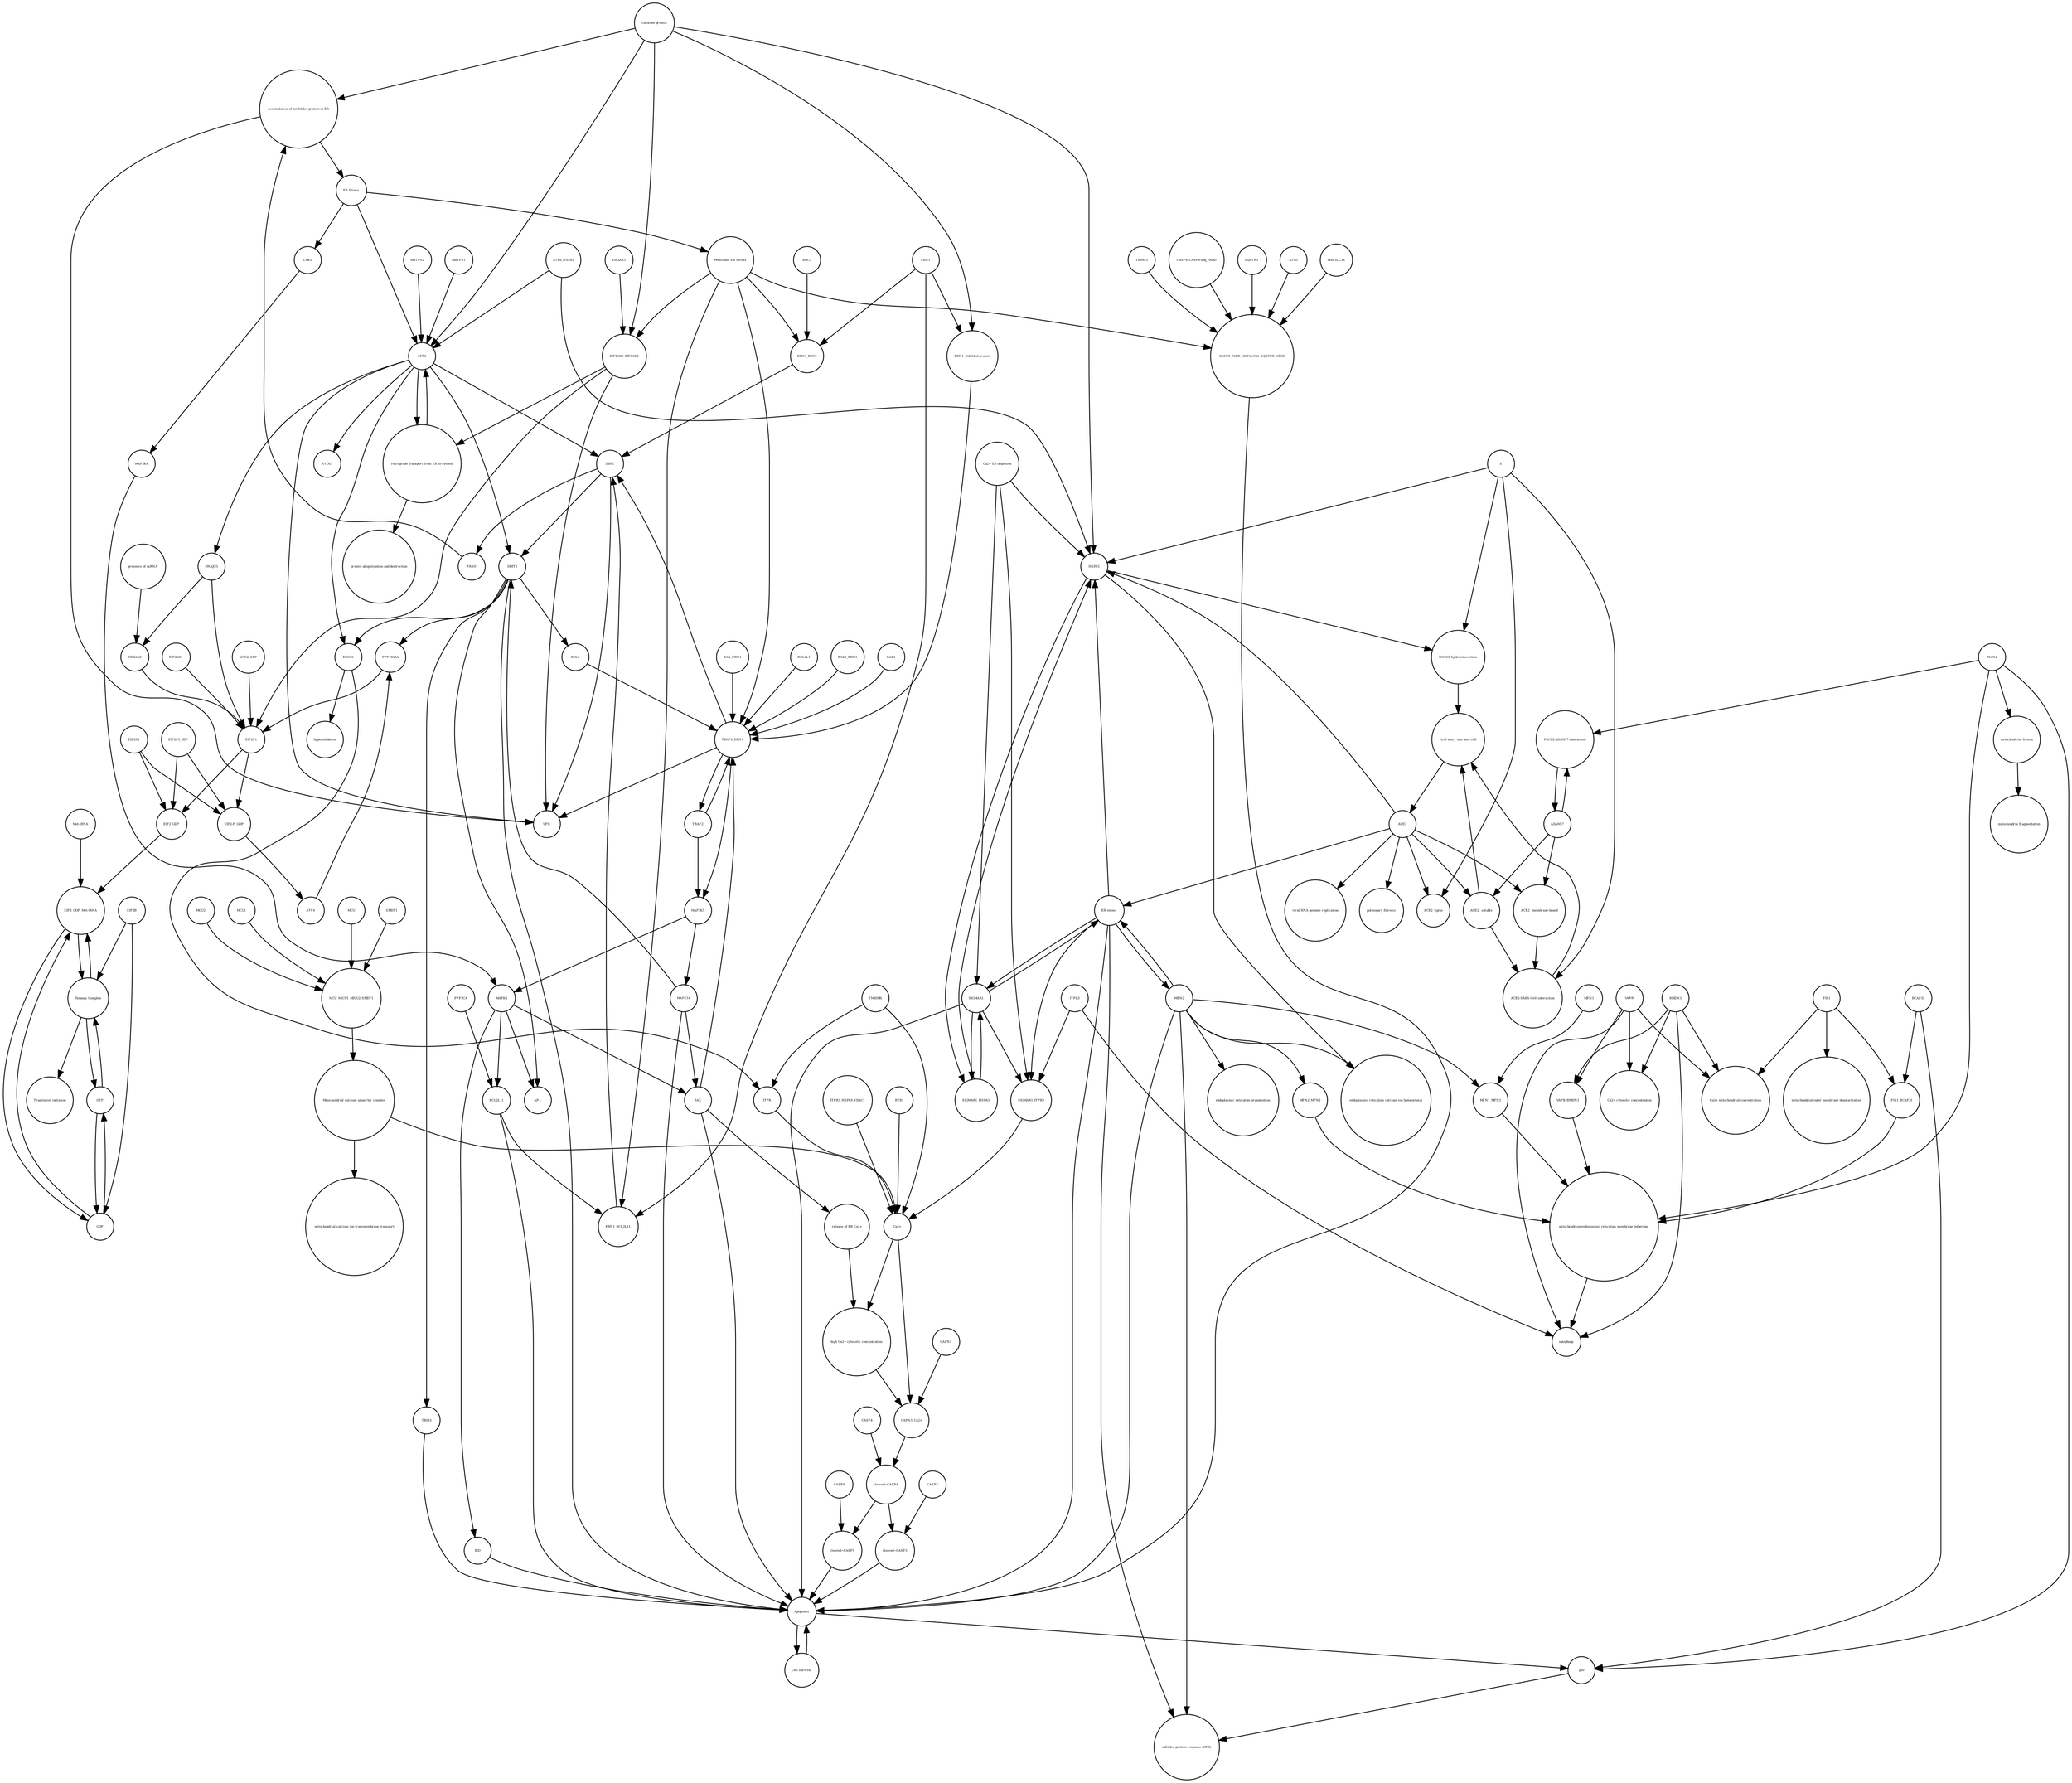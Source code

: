 strict digraph  {
"Unfolded protein" [annotation="", bipartite=0, cls=macromolecule, fontsize=4, label="Unfolded protein", shape=circle];
"accumulation of misfolded protein in ER" [annotation="urn_miriam_obo.go_GO%3A0006986", bipartite=0, cls=phenotype, fontsize=4, label="accumulation of misfolded protein in ER", shape=circle];
"cleaved~CASP9" [annotation="urn_miriam_hgnc.symbol_CASP9", bipartite=0, cls=macromolecule, fontsize=4, label="cleaved~CASP9", shape=circle];
Apoptosis [annotation="urn_miriam_obo.go_GO%3A0006915|urn_miriam_pubmed_19052620|urn_miriam_taxonomy_9606|urn_miriam_pubmed_15692567|urn_miriam_pubmed_22511781", bipartite=0, cls=phenotype, fontsize=4, label=Apoptosis, shape=circle];
ATF6 [annotation="urn_miriam_hgnc.symbol_ATF6", bipartite=0, cls=macromolecule, fontsize=4, label=ATF6, shape=circle];
"retrograde transport from ER to cytosol" [annotation="urn_miriam_obo.go_GO%3A0030970", bipartite=0, cls=phenotype, fontsize=4, label="retrograde transport from ER to cytosol", shape=circle];
XBP1 [annotation="urn_miriam_hgnc.symbol_XBP1", bipartite=0, cls=macromolecule, fontsize=4, label=XBP1, shape=circle];
UPR [annotation="urn_miriam_obo.go_GO%3A0006986", bipartite=0, cls=phenotype, fontsize=4, label=UPR, shape=circle];
ERO1A [annotation="urn_miriam_hgnc.symbol_ERO1A", bipartite=0, cls=macromolecule, fontsize=4, label=ERO1A, shape=circle];
hyperoxidation [annotation="urn_miriam_obo.go_GO%3A0018158", bipartite=0, cls=phenotype, fontsize=4, label=hyperoxidation, shape=circle];
VAPB [annotation=urn_miriam_hgnc_12649, bipartite=0, cls=macromolecule, fontsize=4, label=VAPB, shape=circle];
"Ca2+ cytosolic concentration" [annotation="urn_miriam_pubmed_28132811|urn_miriam_obo.go_GO%3A0007204|urn_miriam_taxonomy_9606", bipartite=0, cls=phenotype, fontsize=4, label="Ca2+ cytosolic concentration", shape=circle];
MFN2 [annotation="urn_miriam_pubmed_29491369|urn_miriam_pubmed_22511781|urn_miriam_hgnc_16877|urn_miriam_pubmed_19052620", bipartite=0, cls=macromolecule, fontsize=4, label=MFN2, shape=circle];
RMDN3 [annotation=urn_miriam_hgnc_25550, bipartite=0, cls=macromolecule, fontsize=4, label=RMDN3, shape=circle];
autophagy [annotation="urn_miriam_obo.go_GO%3A0006914|urn_miriam_pubmed_28132811|urn_miriam_taxonomy_9606", bipartite=0, cls=phenotype, fontsize=4, label=autophagy, shape=circle];
"endoplasmic reticulum calcium ion homeostasis" [annotation="urn_miriam_obo.go_GO%3A0032469|urn_miriam_pubmed_22511781|urn_miriam_taxonomy_10090", bipartite=0, cls=phenotype, fontsize=4, label="endoplasmic reticulum calcium ion homeostasis", shape=circle];
TRAF2_ERN1 [annotation="", bipartite=0, cls=complex, fontsize=4, label=TRAF2_ERN1, shape=circle];
"ER stress" [annotation="urn_miriam_obo.go_GO%3A0034976|urn_miriam_pubmed_22511781|urn_miriam_taxonomy_10090", bipartite=0, cls=phenotype, fontsize=4, label="ER stress", shape=circle];
"unfolded protein response (UPR)" [annotation="urn_miriam_obo.go_GO%3A0030968|urn_miriam_pubmed_22511781|urn_miriam_taxonomy_10090", bipartite=0, cls=phenotype, fontsize=4, label="unfolded protein response (UPR)", shape=circle];
FIS1 [annotation=urn_miriam_hgnc_21689, bipartite=0, cls=macromolecule, fontsize=4, label=FIS1, shape=circle];
"Ca2+ mitochondrial concentration" [annotation="urn_miriam_pubmed_28132811|urn_miriam_taxonomy_9606|urn_miriam_obo.go_GO%3A0051561", bipartite=0, cls=phenotype, fontsize=4, label="Ca2+ mitochondrial concentration", shape=circle];
"cleaved~CASP3" [annotation="urn_miriam_hgnc.symbol_CASP3", bipartite=0, cls=macromolecule, fontsize=4, label="cleaved~CASP3", shape=circle];
VAPB_RMDN3 [annotation="urn_miriam_pubmed_29491369|urn_miriam_pubmed_28132811|urn_miriam_taxonomy_9606", bipartite=0, cls=complex, fontsize=4, label=VAPB_RMDN3, shape=circle];
"mitochondrion-endoplasmic reticulum membrane tethering " [annotation="urn_miriam_obo.go_GO%3A1990456|urn_miriam_pubmed_27457486|urn_miriam_pubmed_29491369|urn_miriam_pubmed_19052620|urn_miriam_pubmed_30590907|urn_miriam_pubmed_28132811", bipartite=0, cls=phenotype, fontsize=4, label="mitochondrion-endoplasmic reticulum membrane tethering ", shape=circle];
"release of ER Ca2+" [annotation="urn_miriam_obo.go_GO%3A0032471", bipartite=0, cls=phenotype, fontsize=4, label="release of ER Ca2+", shape=circle];
"high Ca2+ cytosolic concentration" [annotation="urn_miriam_obo.go_GO%3A1902656", bipartite=0, cls=phenotype, fontsize=4, label="high Ca2+ cytosolic concentration", shape=circle];
ERAD [annotation="urn_miriam_obo.go_GO%3A0036503", bipartite=0, cls=phenotype, fontsize=4, label=ERAD, shape=circle];
"Cell survival" [annotation="urn_miriam_obo.go_GO%3A0043066", bipartite=0, cls=phenotype, fontsize=4, label="Cell survival", shape=circle];
"Ca2+" [annotation="urn_miriam_obo.chebi_CHEBI%3A29108", bipartite=0, cls="simple chemical", fontsize=4, label="Ca2+", shape=circle];
"ER Stress" [annotation="urn_miriam_obo.go_GO%3A0034976", bipartite=0, cls=phenotype, fontsize=4, label="ER Stress", shape=circle];
"Ternary Complex" [annotation="", bipartite=0, cls=complex, fontsize=4, label="Ternary Complex", shape=circle];
"Translation initiation" [annotation="urn_miriam_obo.go_GO%3A0006412", bipartite=0, cls=phenotype, fontsize=4, label="Translation initiation", shape=circle];
ITPR3 [annotation="urn_miriam_hgnc_6182|urn_miriam_pubmed_17981125", bipartite=0, cls=macromolecule, fontsize=4, label=ITPR3, shape=circle];
MFN2_MFN2 [annotation="urn_miriam_pubmed_19052620|urn_miriam_taxonomy_9606|urn_miriam_pubmed_29491369", bipartite=0, cls=complex, fontsize=4, label=MFN2_MFN2, shape=circle];
FIS1_BCAP31 [annotation="urn_miriam_pubmed_15692567|urn_miriam_pubmed_21183955|urn_miriam_taxonomy_9606", bipartite=0, cls=complex, fontsize=4, label=FIS1_BCAP31, shape=circle];
MFN1_MFN2 [annotation="urn_miriam_pubmed_29491369|urn_miriam_pubmed_19052620|urn_miriam_taxonomy_9606", bipartite=0, cls=complex, fontsize=4, label=MFN1_MFN2, shape=circle];
CASP8_FADD_MAP1LC3A_SQSTM1_ATG5 [annotation="", bipartite=0, cls=complex, fontsize=4, label=CASP8_FADD_MAP1LC3A_SQSTM1_ATG5, shape=circle];
HSPA5 [annotation="urn_miriam_pubmed_32340551|urn_miriam_hgnc_HGNC%3A5238|urn_miriam_pubmed_32169481|urn_miriam_pubmed_30978349", bipartite=0, cls=macromolecule, fontsize=4, label=HSPA5, shape=circle];
TRIB3 [annotation="urn_miriam_hgnc.symbol_TRIB3", bipartite=0, cls="nucleic acid feature", fontsize=4, label=TRIB3, shape=circle];
"mitochondrial fission" [annotation="urn_miriam_pubmed_15692567|urn_miriam_obo.go_GO%3A0000266|urn_miriam_taxonomy_9606", bipartite=0, cls=phenotype, fontsize=4, label="mitochondrial fission", shape=circle];
"mitochondria fragmentation" [annotation="urn_miriam_pubmed_15692567|urn_miriam_obo.go_GO%3A0043653|urn_miriam_taxonomy_9606", bipartite=0, cls=phenotype, fontsize=4, label="mitochondria fragmentation", shape=circle];
BAX [annotation="urn_miriam_hgnc.symbol_BAX", bipartite=0, cls=macromolecule, fontsize=4, label=BAX, shape=circle];
p20 [annotation="urn_miriam_hgnc.symbol_BCAP31", bipartite=0, cls=macromolecule, fontsize=4, label=p20, shape=circle];
PACS2 [annotation="urn_miriam_pubmed_15692567|urn_miriam_hgnc_23794|urn_miriam_pubmed_26108729", bipartite=0, cls=macromolecule, fontsize=4, label=PACS2, shape=circle];
DDIT3 [annotation="urn_miriam_hgnc.symbol_DDIT3", bipartite=0, cls=macromolecule, fontsize=4, label=DDIT3, shape=circle];
BCL2L11 [annotation="urn_miriam_hgnc.symbol_BCL2L11", bipartite=0, cls=macromolecule, fontsize=4, label=BCL2L11, shape=circle];
"Persistant ER Stress" [annotation="urn_miriam_obo.go_GO%3A0034976", bipartite=0, cls=phenotype, fontsize=4, label="Persistant ER Stress", shape=circle];
"mitochondrial outer membrane depolarization" [annotation="urn_miriam_pubmed_21183955|urn_miriam_taxonomy_9606|urn_miriam_obo.go_GO%3A0051882", bipartite=0, cls=phenotype, fontsize=4, label="mitochondrial outer membrane depolarization", shape=circle];
"endoplasmic reticulum organization" [annotation="urn_miriam_obo.go_GO%3A0007029|urn_miriam_pubmed_19052620|urn_miriam_taxonomy_9606", bipartite=0, cls=phenotype, fontsize=4, label="endoplasmic reticulum organization", shape=circle];
MAPK14 [annotation="urn_miriam_hgnc.symbol_MAPK14", bipartite=0, cls=macromolecule, fontsize=4, label=MAPK14, shape=circle];
ACE2 [annotation="", bipartite=0, cls="nucleic acid feature", fontsize=4, label=ACE2, shape=circle];
"Mitochondrial calcium uniporter complex" [annotation="urn_miriam_pubmed_26968367|urn_miriam_taxonomy_9606", bipartite=0, cls=complex, fontsize=4, label="Mitochondrial calcium uniporter complex", shape=circle];
"mitochondrial calcium ion transmembrane transport" [annotation="urn_miriam_pubmed_24231807|urn_miriam_obo.go_GO%3A0006851|urn_miriam_taxonomy_9606", bipartite=0, cls=phenotype, fontsize=4, label="mitochondrial calcium ion transmembrane transport", shape=circle];
EIF2AK3_EIF2AK3 [annotation="", bipartite=0, cls=complex, fontsize=4, label=EIF2AK3_EIF2AK3, shape=circle];
BID [annotation="urn_miriam_hgnc.symbol_BID", bipartite=0, cls=macromolecule, fontsize=4, label=BID, shape=circle];
SIGMAR1 [annotation="urn_miriam_hgnc_8157|urn_miriam_pubmed_17981125|urn_miriam_taxonomy_10029|urn_miriam_pubmed_25704011", bipartite=0, cls=macromolecule, fontsize=4, label=SIGMAR1, shape=circle];
"pulmonary fibrosis" [annotation="urn_miriam_mesh_D011658|urn_miriam_pubmed_18441099|urn_miriam_taxonomy_9606", bipartite=0, cls=phenotype, fontsize=4, label="pulmonary fibrosis", shape=circle];
"ACE2-SARS-CoV interaction" [annotation="urn_miriam_pubmed_19411314|urn_miriam_taxonomy_9606|urn_miriam_uniprot_P59594", bipartite=0, cls=complex, fontsize=4, label="ACE2-SARS-CoV interaction", shape=circle];
"viral entry into host cell" [annotation="urn_miriam_obo.go_GO%3A0046718|urn_miriam_pubmed_19411314", bipartite=0, cls=phenotype, fontsize=4, label="viral entry into host cell", shape=circle];
"ACE2_ soluble" [annotation="urn_miriam_pubmed_19411314|urn_miriam_pubmed_32264791|urn_miriam_hgnc.symbol_ACE2", bipartite=0, cls=macromolecule, fontsize=4, label="ACE2_ soluble", shape=circle];
"HSPA5-Spike interaction" [annotation=urn_miriam_pubmed_32340551, bipartite=0, cls=complex, fontsize=4, label="HSPA5-Spike interaction", shape=circle];
"viral RNA genome replication" [annotation="urn_miriam_obo.go_GO%3A0039694|urn_miriam_pubmed_14647384", bipartite=0, cls=phenotype, fontsize=4, label="viral RNA genome replication", shape=circle];
ATF6_HSPA5 [annotation="", bipartite=0, cls=complex, fontsize=4, label=ATF6_HSPA5, shape=circle];
EIF2AK1 [annotation="urn_miriam_hgnc.symbol_EIF2AK1", bipartite=0, cls=macromolecule, fontsize=4, label=EIF2AK1, shape=circle];
CASP4 [annotation="urn_miriam_hgnc.symbol_CASP4", bipartite=0, cls=macromolecule, fontsize=4, label=CASP4, shape=circle];
ACE2_Spike [annotation="", bipartite=0, cls=complex, fontsize=4, label=ACE2_Spike, shape=circle];
EIF2_GDP [annotation="", bipartite=0, cls=complex, fontsize=4, label=EIF2_GDP, shape=circle];
SIGMAR1_ITPR3 [annotation="urn_miriam_pubmed_30590907|urn_miriam_pubmed_17981125|urn_miriam_taxonomy_10029", bipartite=0, cls=complex, fontsize=4, label=SIGMAR1_ITPR3, shape=circle];
"ERN1_Unfolded protein" [annotation="", bipartite=0, cls=complex, fontsize=4, label="ERN1_Unfolded protein", shape=circle];
TRIM13 [annotation="urn_miriam_hgnc.symbol_TRIM13", bipartite=0, cls=macromolecule, fontsize=4, label=TRIM13, shape=circle];
S [annotation="urn_miriam_uniprot_P59594|urn_miriam_uniprot_P0DTC2|urn_miriam_uniprot_W6A028", bipartite=0, cls=macromolecule, fontsize=4, label=S, shape=circle];
ITPR3_HSPA9_VDAC1 [annotation="urn_miriam_pubmed_30590033|urn_miriam_pubmed_29491369|urn_miriam_taxonomy_9606", bipartite=0, cls=complex, fontsize=4, label=ITPR3_HSPA9_VDAC1, shape=circle];
SMDT1 [annotation="urn_miriam_pubmed_24231807|urn_miriam_hgnc_25055|urn_miriam_taxonomy_9606", bipartite=0, cls=macromolecule, fontsize=4, label=SMDT1, shape=circle];
"CASP8_CASP8-ubq_FADD" [annotation="", bipartite=0, cls=complex, fontsize=4, label="CASP8_CASP8-ubq_FADD", shape=circle];
GTP [annotation="urn_miriam_obo.chebi_CHEBI%3A57600", bipartite=0, cls="simple chemical", fontsize=4, label=GTP, shape=circle];
BAX_ERN1 [annotation="", bipartite=0, cls=complex, fontsize=4, label=BAX_ERN1, shape=circle];
BBC3 [annotation="urn_miriam_hgnc.symbol_BBC3", bipartite=0, cls=macromolecule, fontsize=4, label=BBC3, shape=circle];
BCL2L1 [annotation="urn_miriam_hgnc.symbol_BCL2L1", bipartite=0, cls=macromolecule, fontsize=4, label=BCL2L1, shape=circle];
MCU2 [annotation="urn_miriam_hgnc_31830|urn_miriam_pubmed_24231807|urn_miriam_taxonomy_9606", bipartite=0, cls=macromolecule, fontsize=4, label=MCU2, shape=circle];
MBTPS2 [annotation="urn_miriam_hgnc.symbol_MBTPS2", bipartite=0, cls=macromolecule, fontsize=4, label=MBTPS2, shape=circle];
EIF2S3_GDP [annotation="", bipartite=0, cls=complex, fontsize=4, label=EIF2S3_GDP, shape=circle];
"SQSTM1 " [annotation="urn_miriam_hgnc.symbol_SQSTM1", bipartite=0, cls=macromolecule, fontsize=4, label="SQSTM1 ", shape=circle];
ERN1_BBC3 [annotation="", bipartite=0, cls=complex, fontsize=4, label=ERN1_BBC3, shape=circle];
PPP1R15A [annotation="urn_miriam_hgnc.symbol_PPP1R15A", bipartite=0, cls=macromolecule, fontsize=4, label=PPP1R15A, shape=circle];
MAP3K4 [annotation="urn_miriam_hgnc.symbol_MAP3K4", bipartite=0, cls=macromolecule, fontsize=4, label=MAP3K4, shape=circle];
EIF2B [annotation="", bipartite=0, cls=complex, fontsize=4, label=EIF2B, shape=circle];
MCU1 [annotation="urn_miriam_hgnc_1530|urn_miriam_pubmed_24231807|urn_miriam_taxonomy_9606", bipartite=0, cls=macromolecule, fontsize=4, label=MCU1, shape=circle];
TRAF2 [annotation="urn_miriam_hgnc.symbol_TRAF2", bipartite=0, cls=macromolecule, fontsize=4, label=TRAF2, shape=circle];
CASP9 [annotation="urn_miriam_hgnc.symbol_CSAP9", bipartite=0, cls=macromolecule, fontsize=4, label=CASP9, shape=circle];
ITPR [annotation="urn_miriam_hgnc.symbol_ITPR1|urn_miriam_hgnc.symbol_ITPR3|urn_miriam_hgnc.symbol_ITPR2", bipartite=0, cls=macromolecule, fontsize=4, label=ITPR, shape=circle];
ATF4 [annotation="urn_miriam_hgnc.symbol_ATF4", bipartite=0, cls=macromolecule, fontsize=4, label=ATF4, shape=circle];
EIF2AK2 [annotation="urn_miriam_hgnc.symbol_EIF2AK2", bipartite=0, cls=macromolecule, fontsize=4, label=EIF2AK2, shape=circle];
ERN1_BCL2L11 [annotation="", bipartite=0, cls=complex, fontsize=4, label=ERN1_BCL2L11, shape=circle];
MCU [annotation="urn_miriam_hgnc_23526|urn_miriam_pubmed_24231807|urn_miriam_taxonomy_9606", bipartite=0, cls=macromolecule, fontsize=4, label=MCU, shape=circle];
"Ca2+ ER depletion" [annotation="urn_miriam_obo.go_GO%3A0032471|urn_miriam_pubmed_17981125|urn_miriam_pubmed_30590907|urn_miriam_taxonomy_10029", bipartite=0, cls=phenotype, fontsize=4, label="Ca2+ ER depletion", shape=circle];
ERN1 [annotation="urn_miriam_hgnc.symbol_ERN1", bipartite=0, cls=macromolecule, fontsize=4, label=ERN1, shape=circle];
GDP [annotation="urn_miriam_obo.chebi_CHEBI%3A65180", bipartite=0, cls="simple chemical", fontsize=4, label=GDP, shape=circle];
"AP-1" [annotation="urn_miriam_hgnc.symbol_JUNB|urn_miriam_hgnc.symbol_FOSL1|urn_miriam_hgnc.symbol_FOSL2|urn_miriam_hgnc.symbol_JUND|urn_miriam_hgnc.symbol_JUN|urn_miriam_hgnc.symbol_FOSB|urn_miriam_hgnc.symbol_FOS", bipartite=0, cls=macromolecule, fontsize=4, label="AP-1", shape=circle];
"PACS2-ADAM17 interaction" [annotation="urn_miriam_pubmed_26108729|urn_miriam_pubmed_32264791|urn_miriam_taxonomy_9606", bipartite=0, cls=complex, fontsize=4, label="PACS2-ADAM17 interaction", shape=circle];
MFN1 [annotation=urn_miriam_hgnc_1826, bipartite=0, cls=macromolecule, fontsize=4, label=MFN1, shape=circle];
BCAP31 [annotation=urn_miriam_hgnc_16695, bipartite=0, cls=macromolecule, fontsize=4, label=BCAP31, shape=circle];
PPP2CA [annotation="urn_miriam_hgnc.symbol_PPP2CA", bipartite=0, cls=macromolecule, fontsize=4, label=PPP2CA, shape=circle];
MCU_MICU1_MICU2_SMDT1 [annotation="urn_miriam_pubmed_24231807|urn_miriam_taxonomy_9606", bipartite=0, cls=complex, fontsize=4, label=MCU_MICU1_MICU2_SMDT1, shape=circle];
ADAM17 [annotation="urn_miriam_pubmed_32264791|urn_miriam_hgnc_HGNC%3A195", bipartite=0, cls=macromolecule, fontsize=4, label=ADAM17, shape=circle];
ATG5 [annotation="urn_miriam_hgnc.symbol_ATG5", bipartite=0, cls=macromolecule, fontsize=4, label=ATG5, shape=circle];
"protein ubiquitination and destruction" [annotation="urn_miriam_obo.go_GO%3A0006511", bipartite=0, cls=phenotype, fontsize=4, label="protein ubiquitination and destruction", shape=circle];
EIF2S2 [annotation="urn_miriam_hgnc.symbol_EIF2S2", bipartite=0, cls=macromolecule, fontsize=4, label=EIF2S2, shape=circle];
CAPN1 [annotation="urn_miriam_hgnc.symbol_CAPN1", bipartite=0, cls=macromolecule, fontsize=4, label=CAPN1, shape=circle];
BAK1_ERN1 [annotation="", bipartite=0, cls=complex, fontsize=4, label=BAK1_ERN1, shape=circle];
BAK1 [annotation="urn_miriam_hgnc.symbol_BAK1", bipartite=0, cls=macromolecule, fontsize=4, label=BAK1, shape=circle];
BCL2 [annotation="urn_miriam_hgnc.symbol_BCL2", bipartite=0, cls="nucleic acid feature", fontsize=4, label=BCL2, shape=circle];
"EIF2_GDP_Met-tRNA" [annotation="", bipartite=0, cls=complex, fontsize=4, label="EIF2_GDP_Met-tRNA", shape=circle];
EIF2AK3 [annotation="urn_miriam_hgnc.symbol_EIF2AK3", bipartite=0, cls=macromolecule, fontsize=4, label=EIF2AK3, shape=circle];
"CAPN1_Ca2+" [annotation="", bipartite=0, cls=complex, fontsize=4, label="CAPN1_Ca2+", shape=circle];
MAPK8 [annotation="urn_miriam_hgnc.symbol_MAPK8", bipartite=0, cls=macromolecule, fontsize=4, label=MAPK8, shape=circle];
SIGMAR1_HSPA5 [annotation="urn_miriam_pubmed_30590907|urn_miriam_pubmed_25704011|urn_miriam_pubmed_17981125|urn_miriam_taxonomy_10029", bipartite=0, cls=complex, fontsize=4, label=SIGMAR1_HSPA5, shape=circle];
"EIF2-P_GDP" [annotation="", bipartite=0, cls=complex, fontsize=4, label="EIF2-P_GDP", shape=circle];
EIF2S1 [annotation="urn_miriam_hgnc.symbol_EIF2S1", bipartite=0, cls=macromolecule, fontsize=4, label=EIF2S1, shape=circle];
RYR1 [annotation="urn_miriam_hgnc.symbol_RYR1", bipartite=0, cls=macromolecule, fontsize=4, label=RYR1, shape=circle];
"Met-tRNA" [annotation=urn_miriam_hgnc_34779, bipartite=0, cls="nucleic acid feature", fontsize=4, label="Met-tRNA", shape=circle];
CDK5 [annotation="urn_miriam_hgnc.symbol_CDK5", bipartite=0, cls=macromolecule, fontsize=4, label=CDK5, shape=circle];
MBTPS1 [annotation="urn_miriam_hgnc.symbol_MBTPS1", bipartite=0, cls=macromolecule, fontsize=4, label=MBTPS1, shape=circle];
"presence of dsRNA" [annotation="urn_miriam_obo.go_GO%3A0071359", bipartite=0, cls=phenotype, fontsize=4, label="presence of dsRNA", shape=circle];
"cleaved~CASP4" [annotation="urn_miriam_hgnc.symbol_CASP4", bipartite=0, cls=macromolecule, fontsize=4, label="cleaved~CASP4", shape=circle];
HYOU1 [annotation="urn_miriam_hgnc.symbol_HYOU1", bipartite=0, cls="nucleic acid feature", fontsize=4, label=HYOU1, shape=circle];
TMBIM6 [annotation="urn_miriam_hgnc.symbol_TMBIM6", bipartite=0, cls=macromolecule, fontsize=4, label=TMBIM6, shape=circle];
"ACE2_ membrane-bound" [annotation="urn_miriam_pubmed_19411314|urn_miriam_pubmed_32264791|urn_miriam_hgnc.symbol_ACE2", bipartite=0, cls=macromolecule, fontsize=4, label="ACE2_ membrane-bound", shape=circle];
MAP3K5 [annotation="urn_miriam_hgnc.symbol_MAP3K5", bipartite=0, cls=macromolecule, fontsize=4, label=MAP3K5, shape=circle];
CASP3 [annotation="urn_miriam_hgnc.symbol_CASP3", bipartite=0, cls=macromolecule, fontsize=4, label=CASP3, shape=circle];
MAP1LC3A [annotation="urn_miriam_hgnc.symbol_MAP1LC3A", bipartite=0, cls=macromolecule, fontsize=4, label=MAP1LC3A, shape=circle];
DNAJC3 [annotation="urn_miriam_hgnc.symbol_DNAJC3", bipartite=0, cls="nucleic acid feature", fontsize=4, label=DNAJC3, shape=circle];
GCN2_ATP [annotation="", bipartite=0, cls=complex, fontsize=4, label=GCN2_ATP, shape=circle];
"Unfolded protein" -> "accumulation of misfolded protein in ER"  [annotation="", interaction_type="necessary stimulation"];
"Unfolded protein" -> "ERN1_Unfolded protein"  [annotation="", interaction_type=production];
"Unfolded protein" -> HSPA5  [annotation="urn_miriam_pubmed_23850759|urn_miriam_pubmed_17090218", interaction_type=catalysis];
"Unfolded protein" -> ATF6  [annotation="urn_miriam_pubmed_23850759|urn_miriam_pubmed_17090218", interaction_type=catalysis];
"Unfolded protein" -> EIF2AK3_EIF2AK3  [annotation=urn_miriam_pubmed_17991856, interaction_type=catalysis];
"accumulation of misfolded protein in ER" -> "ER Stress"  [annotation="", interaction_type="necessary stimulation"];
"accumulation of misfolded protein in ER" -> UPR  [annotation="", interaction_type="necessary stimulation"];
"cleaved~CASP9" -> Apoptosis  [annotation="", interaction_type="necessary stimulation"];
Apoptosis -> "Cell survival"  [annotation="", interaction_type=modulation];
Apoptosis -> p20  [annotation="urn_miriam_pubmed_15692567|urn_miriam_taxonomy_9606", interaction_type=stimulation];
ATF6 -> "retrograde transport from ER to cytosol"  [annotation="", interaction_type=modulation];
ATF6 -> UPR  [annotation="", interaction_type="necessary stimulation"];
ATF6 -> ERO1A  [annotation="urn_miriam_pubmed_23850759|urn_miriam_pubmed_25387528|urn_miriam_taxonomy_10090", interaction_type=catalysis];
ATF6 -> XBP1  [annotation="urn_miriam_pubmed_26587781|urn_miriam_pubmed_23430059", interaction_type=catalysis];
ATF6 -> DNAJC3  [annotation="urn_miriam_taxonomy_10090|urn_miriam_pubmed_12601012|urn_miriam_pubmed_18360008", interaction_type=catalysis];
ATF6 -> HYOU1  [annotation="urn_miriam_taxonomy_10090|urn_miriam_pubmed_18360008", interaction_type=catalysis];
ATF6 -> DDIT3  [annotation="urn_miriam_pubmed_22802018|urn_miriam_pubmed_17991856|urn_miriam_pubmed_26587781", interaction_type=catalysis];
"retrograde transport from ER to cytosol" -> "protein ubiquitination and destruction"  [annotation="", interaction_type=production];
"retrograde transport from ER to cytosol" -> ATF6  [annotation="urn_miriam_pubmed_17991856|urn_miriam_pubmed_26587781|urn_miriam_taxonomy_10090|urn_miriam_pubmed_18360008", interaction_type=inhibition];
XBP1 -> UPR  [annotation="", interaction_type="necessary stimulation"];
XBP1 -> ERAD  [annotation="", interaction_type="necessary stimulation"];
XBP1 -> DDIT3  [annotation="urn_miriam_pubmed_22802018|urn_miriam_pubmed_17991856|urn_miriam_pubmed_26587781", interaction_type=catalysis];
ERO1A -> hyperoxidation  [annotation="", interaction_type="necessary stimulation"];
ERO1A -> ITPR  [annotation="urn_miriam_pubmed_23850759|urn_miriam_pubmed_23430059", interaction_type=catalysis];
VAPB -> "Ca2+ cytosolic concentration"  [annotation="", interaction_type=inhibition];
VAPB -> autophagy  [annotation="", interaction_type=inhibition];
VAPB -> "Ca2+ mitochondrial concentration"  [annotation="", interaction_type="necessary stimulation"];
VAPB -> VAPB_RMDN3  [annotation="", interaction_type=production];
MFN2 -> Apoptosis  [annotation="", interaction_type="necessary stimulation"];
MFN2 -> "endoplasmic reticulum calcium ion homeostasis"  [annotation="", interaction_type="necessary stimulation"];
MFN2 -> "ER stress"  [annotation="", interaction_type="necessary stimulation"];
MFN2 -> "unfolded protein response (UPR)"  [annotation="", interaction_type="necessary stimulation"];
MFN2 -> "endoplasmic reticulum organization"  [annotation="", interaction_type="necessary stimulation"];
MFN2 -> MFN1_MFN2  [annotation="", interaction_type=production];
MFN2 -> MFN2_MFN2  [annotation="", interaction_type=production];
RMDN3 -> autophagy  [annotation="", interaction_type=inhibition];
RMDN3 -> "Ca2+ cytosolic concentration"  [annotation="", interaction_type=inhibition];
RMDN3 -> "Ca2+ mitochondrial concentration"  [annotation="", interaction_type=stimulation];
RMDN3 -> VAPB_RMDN3  [annotation="", interaction_type=production];
TRAF2_ERN1 -> UPR  [annotation="", interaction_type="necessary stimulation"];
TRAF2_ERN1 -> MAP3K5  [annotation=urn_miriam_pubmed_23850759, interaction_type=catalysis];
TRAF2_ERN1 -> TRAF2  [annotation=urn_miriam_pubmed_23850759, interaction_type=catalysis];
TRAF2_ERN1 -> XBP1  [annotation="urn_miriam_pubmed_26587781|urn_miriam_pubmed_23430059", interaction_type=catalysis];
"ER stress" -> "unfolded protein response (UPR)"  [annotation="", interaction_type="necessary stimulation"];
"ER stress" -> Apoptosis  [annotation="", interaction_type="necessary stimulation"];
"ER stress" -> HSPA5  [annotation="urn_miriam_pubmed_30590907|urn_miriam_pubmed_25704011|urn_miriam_pubmed_17981125|urn_miriam_taxonomy_10029", interaction_type="necessary stimulation"];
"ER stress" -> SIGMAR1  [annotation="urn_miriam_pubmed_30590907|urn_miriam_pubmed_25704011|urn_miriam_pubmed_17981125|urn_miriam_taxonomy_10029", interaction_type="necessary stimulation"];
"ER stress" -> MFN2  [annotation="urn_miriam_pubmed_22511781|urn_miriam_taxonomy_10090", interaction_type="necessary stimulation"];
"ER stress" -> SIGMAR1_ITPR3  [annotation="urn_miriam_pubmed_30590907|urn_miriam_pubmed_17981125|urn_miriam_taxonomy_10029", interaction_type="necessary stimulation"];
FIS1 -> "Ca2+ mitochondrial concentration"  [annotation="", interaction_type="necessary stimulation"];
FIS1 -> "mitochondrial outer membrane depolarization"  [annotation="", interaction_type="necessary stimulation"];
FIS1 -> FIS1_BCAP31  [annotation="", interaction_type=production];
"cleaved~CASP3" -> Apoptosis  [annotation="", interaction_type="necessary stimulation"];
VAPB_RMDN3 -> "mitochondrion-endoplasmic reticulum membrane tethering "  [annotation="", interaction_type="necessary stimulation"];
"mitochondrion-endoplasmic reticulum membrane tethering " -> autophagy  [annotation="", interaction_type=inhibition];
"release of ER Ca2+" -> "high Ca2+ cytosolic concentration"  [annotation="", interaction_type="necessary stimulation"];
"high Ca2+ cytosolic concentration" -> "CAPN1_Ca2+"  [annotation=urn_miriam_pubmed_19931333, interaction_type=catalysis];
ERAD -> "accumulation of misfolded protein in ER"  [annotation="", interaction_type=modulation];
"Cell survival" -> Apoptosis  [annotation="", interaction_type=modulation];
"Ca2+" -> "high Ca2+ cytosolic concentration"  [annotation="", interaction_type="necessary stimulation"];
"Ca2+" -> "CAPN1_Ca2+"  [annotation="", interaction_type=production];
"ER Stress" -> "Persistant ER Stress"  [annotation="", interaction_type=modulation];
"ER Stress" -> CDK5  [annotation=urn_miriam_pubmed_23850759, interaction_type=catalysis];
"ER Stress" -> ATF6  [annotation="urn_miriam_pubmed_17991856|urn_miriam_pubmed_26587781|urn_miriam_taxonomy_10090|urn_miriam_pubmed_18360008", interaction_type=catalysis];
"Ternary Complex" -> "Translation initiation"  [annotation="", interaction_type="necessary stimulation"];
"Ternary Complex" -> "EIF2_GDP_Met-tRNA"  [annotation="", interaction_type=production];
"Ternary Complex" -> GTP  [annotation="", interaction_type=production];
ITPR3 -> autophagy  [annotation="", interaction_type=inhibition];
ITPR3 -> SIGMAR1_ITPR3  [annotation="", interaction_type=production];
MFN2_MFN2 -> "mitochondrion-endoplasmic reticulum membrane tethering "  [annotation="", interaction_type="necessary stimulation"];
FIS1_BCAP31 -> "mitochondrion-endoplasmic reticulum membrane tethering "  [annotation="", interaction_type="necessary stimulation"];
MFN1_MFN2 -> "mitochondrion-endoplasmic reticulum membrane tethering "  [annotation="", interaction_type="necessary stimulation"];
CASP8_FADD_MAP1LC3A_SQSTM1_ATG5 -> Apoptosis  [annotation="", interaction_type="necessary stimulation"];
HSPA5 -> "endoplasmic reticulum calcium ion homeostasis"  [annotation="", interaction_type="necessary stimulation"];
HSPA5 -> SIGMAR1_HSPA5  [annotation="", interaction_type=production];
HSPA5 -> "HSPA5-Spike interaction"  [annotation="", interaction_type=production];
TRIB3 -> Apoptosis  [annotation="", interaction_type="necessary stimulation"];
"mitochondrial fission" -> "mitochondria fragmentation"  [annotation="", interaction_type="necessary stimulation"];
BAX -> "release of ER Ca2+"  [annotation="", interaction_type="necessary stimulation"];
BAX -> Apoptosis  [annotation="", interaction_type="necessary stimulation"];
BAX -> TRAF2_ERN1  [annotation="urn_miriam_pubmed_30773986|urn_miriam_pubmed_23850759|urn_miriam_pubmed_26587781|urn_miriam_taxonomy_10090|urn_miriam_pubmed_23430059", interaction_type=catalysis];
p20 -> "unfolded protein response (UPR)"  [annotation="", interaction_type="necessary stimulation"];
PACS2 -> "mitochondrion-endoplasmic reticulum membrane tethering "  [annotation="", interaction_type="necessary stimulation"];
PACS2 -> "mitochondrial fission"  [annotation="", interaction_type=inhibition];
PACS2 -> p20  [annotation="urn_miriam_pubmed_15692567|urn_miriam_taxonomy_9606", interaction_type=inhibition];
PACS2 -> "PACS2-ADAM17 interaction"  [annotation="", interaction_type=production];
DDIT3 -> Apoptosis  [annotation="", interaction_type="necessary stimulation"];
DDIT3 -> "AP-1"  [annotation="urn_miriam_pubmed_23850759|urn_miriam_pubmed_26587781", interaction_type=catalysis];
DDIT3 -> ERO1A  [annotation="urn_miriam_pubmed_23850759|urn_miriam_pubmed_25387528|urn_miriam_taxonomy_10090", interaction_type=catalysis];
DDIT3 -> BCL2  [annotation="urn_miriam_pubmed_30662442|urn_miriam_pubmed_23850759", interaction_type=inhibition];
DDIT3 -> PPP1R15A  [annotation="urn_miriam_pubmed_23850759|urn_miriam_pubmed_26584763", interaction_type=catalysis];
DDIT3 -> TRIB3  [annotation="urn_miriam_pubmed_23430059|urn_miriam_pubmed_18940792", interaction_type=catalysis];
BCL2L11 -> Apoptosis  [annotation="", interaction_type="necessary stimulation"];
BCL2L11 -> ERN1_BCL2L11  [annotation="", interaction_type=production];
"Persistant ER Stress" -> CASP8_FADD_MAP1LC3A_SQSTM1_ATG5  [annotation=urn_miriam_pubmed_17991856, interaction_type=catalysis];
"Persistant ER Stress" -> EIF2AK3_EIF2AK3  [annotation=urn_miriam_pubmed_17991856, interaction_type=catalysis];
"Persistant ER Stress" -> ERN1_BBC3  [annotation="urn_miriam_pubmed_17991856|urn_miriam_pubmed_23430059", interaction_type=inhibition];
"Persistant ER Stress" -> ERN1_BCL2L11  [annotation="urn_miriam_pubmed_23850759|urn_miriam_pubmed_26587781|urn_miriam_pubmed_23430059", interaction_type=inhibition];
"Persistant ER Stress" -> TRAF2_ERN1  [annotation="urn_miriam_pubmed_30773986|urn_miriam_pubmed_23850759|urn_miriam_pubmed_26587781|urn_miriam_taxonomy_10090|urn_miriam_pubmed_23430059", interaction_type=inhibition];
MAPK14 -> Apoptosis  [annotation="", interaction_type="necessary stimulation"];
MAPK14 -> DDIT3  [annotation="urn_miriam_pubmed_26137585|urn_miriam_pubmed_23850759|urn_miriam_pubmed_23430059", interaction_type=catalysis];
MAPK14 -> BAX  [annotation="urn_miriam_pubmed_18191217|urn_miriam_pubmed_23430059|urn_miriam_pubmed_29450140", interaction_type=catalysis];
ACE2 -> "ER stress"  [annotation="", interaction_type=inhibition];
ACE2 -> "pulmonary fibrosis"  [annotation="", interaction_type=inhibition];
ACE2 -> "viral RNA genome replication"  [annotation="", interaction_type="necessary stimulation"];
ACE2 -> ACE2_Spike  [annotation="", interaction_type=production];
ACE2 -> HSPA5  [annotation="urn_miriam_pubmed_31775868|urn_miriam_pubmed_22511781|urn_miriam_taxonomy_10090", interaction_type=inhibition];
ACE2 -> "ACE2_ soluble"  [annotation="", interaction_type=production];
ACE2 -> "ACE2_ membrane-bound"  [annotation="", interaction_type=production];
"Mitochondrial calcium uniporter complex" -> "mitochondrial calcium ion transmembrane transport"  [annotation="", interaction_type="necessary stimulation"];
"Mitochondrial calcium uniporter complex" -> "Ca2+"  [annotation="urn_miriam_pubmed_24231807|urn_miriam_taxonomy_9606", interaction_type="necessary stimulation"];
EIF2AK3_EIF2AK3 -> UPR  [annotation="", interaction_type="necessary stimulation"];
EIF2AK3_EIF2AK3 -> "retrograde transport from ER to cytosol"  [annotation="", interaction_type=production];
EIF2AK3_EIF2AK3 -> EIF2S1  [annotation="urn_miriam_pubmed_23850759|urn_miriam_pubmed_26587781|urn_miriam_pubmed_12667446|urn_miriam_taxonomy_10090|urn_miriam_pubmed_12601012|urn_miriam_pubmed_18360008", interaction_type=catalysis];
BID -> Apoptosis  [annotation="", interaction_type="necessary stimulation"];
SIGMAR1 -> "ER stress"  [annotation="", interaction_type=inhibition];
SIGMAR1 -> Apoptosis  [annotation="", interaction_type=inhibition];
SIGMAR1 -> SIGMAR1_HSPA5  [annotation="", interaction_type=production];
SIGMAR1 -> SIGMAR1_ITPR3  [annotation="", interaction_type=production];
"ACE2-SARS-CoV interaction" -> "viral entry into host cell"  [annotation="", interaction_type="logic arc"];
"viral entry into host cell" -> ACE2  [annotation="urn_miriam_pubmed_14647384|urn_miriam_taxonomy_9606|urn_miriam_pubmed_19411314|urn_miriam_uniprot_P59594", interaction_type=inhibition];
"ACE2_ soluble" -> "viral entry into host cell"  [annotation="", interaction_type=inhibition];
"ACE2_ soluble" -> "ACE2-SARS-CoV interaction"  [annotation="urn_miriam_pubmed_19411314|urn_miriam_taxonomy_9606|urn_miriam_uniprot_P59594|urn_miriam_pubmed_15983030|urn_miriam_taxonomy_694009", interaction_type=inhibition];
"HSPA5-Spike interaction" -> "viral entry into host cell"  [annotation="", interaction_type="necessary stimulation"];
ATF6_HSPA5 -> HSPA5  [annotation="", interaction_type=production];
ATF6_HSPA5 -> ATF6  [annotation="", interaction_type=production];
EIF2AK1 -> EIF2S1  [annotation="urn_miriam_pubmed_23850759|urn_miriam_pubmed_12667446|urn_miriam_taxonomy_10090|urn_miriam_pubmed_12601012", interaction_type=catalysis];
CASP4 -> "cleaved~CASP4"  [annotation="", interaction_type=production];
EIF2_GDP -> "EIF2_GDP_Met-tRNA"  [annotation="", interaction_type=production];
SIGMAR1_ITPR3 -> "Ca2+"  [annotation="urn_miriam_pubmed_30590907|urn_miriam_pubmed_30590033|urn_miriam_taxonomy_9606", interaction_type="necessary stimulation"];
"ERN1_Unfolded protein" -> TRAF2_ERN1  [annotation="", interaction_type=production];
TRIM13 -> CASP8_FADD_MAP1LC3A_SQSTM1_ATG5  [annotation=urn_miriam_pubmed_17991856, interaction_type=catalysis];
S -> ACE2_Spike  [annotation="", interaction_type=production];
S -> HSPA5  [annotation="urn_miriam_pubmed_22511781|urn_miriam_pubmed_31775868|urn_miriam_pubmed_16940539|urn_miriam_taxonomy_9606|urn_miriam_uniprot_P59594|urn_miriam_taxonomy_10090", interaction_type="necessary stimulation"];
S -> "ACE2-SARS-CoV interaction"  [annotation="", interaction_type=production];
S -> "HSPA5-Spike interaction"  [annotation="", interaction_type=production];
ITPR3_HSPA9_VDAC1 -> "Ca2+"  [annotation="urn_miriam_pubmed_30590907|urn_miriam_pubmed_30590033|urn_miriam_taxonomy_9606", interaction_type="necessary stimulation"];
SMDT1 -> MCU_MICU1_MICU2_SMDT1  [annotation="", interaction_type=production];
"CASP8_CASP8-ubq_FADD" -> CASP8_FADD_MAP1LC3A_SQSTM1_ATG5  [annotation="", interaction_type=production];
GTP -> "Ternary Complex"  [annotation="", interaction_type=production];
GTP -> GDP  [annotation="", interaction_type=production];
BAX_ERN1 -> TRAF2_ERN1  [annotation="urn_miriam_pubmed_30773986|urn_miriam_pubmed_23850759|urn_miriam_pubmed_26587781|urn_miriam_taxonomy_10090|urn_miriam_pubmed_23430059", interaction_type=catalysis];
BBC3 -> ERN1_BBC3  [annotation="", interaction_type=production];
BCL2L1 -> TRAF2_ERN1  [annotation="urn_miriam_pubmed_30773986|urn_miriam_pubmed_23850759|urn_miriam_pubmed_26587781|urn_miriam_taxonomy_10090|urn_miriam_pubmed_23430059", interaction_type=inhibition];
MCU2 -> MCU_MICU1_MICU2_SMDT1  [annotation="", interaction_type=production];
MBTPS2 -> ATF6  [annotation="urn_miriam_pubmed_23850759|urn_miriam_pubmed_17991856|urn_miriam_pubmed_26587781|urn_miriam_taxonomy_10090|urn_miriam_pubmed_18360008", interaction_type=catalysis];
EIF2S3_GDP -> EIF2_GDP  [annotation="", interaction_type=production];
EIF2S3_GDP -> "EIF2-P_GDP"  [annotation="", interaction_type=production];
"SQSTM1 " -> CASP8_FADD_MAP1LC3A_SQSTM1_ATG5  [annotation="", interaction_type=production];
ERN1_BBC3 -> XBP1  [annotation="urn_miriam_pubmed_26587781|urn_miriam_pubmed_23430059", interaction_type=catalysis];
PPP1R15A -> EIF2S1  [annotation="urn_miriam_pubmed_23850759|urn_miriam_pubmed_12667446|urn_miriam_taxonomy_10090|urn_miriam_pubmed_12601012", interaction_type=catalysis];
MAP3K4 -> MAPK8  [annotation="urn_miriam_pubmed_23850759|urn_miriam_pubmed_26587781|urn_miriam_pubmed_18191217", interaction_type=catalysis];
EIF2B -> "Ternary Complex"  [annotation=urn_miriam_pubmed_23850759, interaction_type=catalysis];
EIF2B -> GDP  [annotation=urn_miriam_pubmed_23850759, interaction_type=catalysis];
MCU1 -> MCU_MICU1_MICU2_SMDT1  [annotation="", interaction_type=production];
TRAF2 -> MAP3K5  [annotation=urn_miriam_pubmed_23850759, interaction_type=catalysis];
TRAF2 -> TRAF2_ERN1  [annotation="", interaction_type=production];
CASP9 -> "cleaved~CASP9"  [annotation="", interaction_type=production];
ITPR -> "Ca2+"  [annotation=urn_miriam_pubmed_23850759, interaction_type=catalysis];
ATF4 -> PPP1R15A  [annotation="urn_miriam_pubmed_23850759|urn_miriam_pubmed_26584763", interaction_type=catalysis];
EIF2AK2 -> EIF2S1  [annotation="urn_miriam_pubmed_23850759|urn_miriam_pubmed_26587781|urn_miriam_pubmed_12667446|urn_miriam_taxonomy_10090|urn_miriam_pubmed_12601012|urn_miriam_pubmed_18360008", interaction_type=catalysis];
ERN1_BCL2L11 -> XBP1  [annotation="urn_miriam_pubmed_26587781|urn_miriam_pubmed_23430059", interaction_type=catalysis];
MCU -> MCU_MICU1_MICU2_SMDT1  [annotation="", interaction_type=production];
"Ca2+ ER depletion" -> HSPA5  [annotation="urn_miriam_pubmed_30590907|urn_miriam_pubmed_25704011|urn_miriam_pubmed_17981125|urn_miriam_taxonomy_10029", interaction_type="necessary stimulation"];
"Ca2+ ER depletion" -> SIGMAR1  [annotation="urn_miriam_pubmed_30590907|urn_miriam_pubmed_25704011|urn_miriam_pubmed_17981125|urn_miriam_taxonomy_10029", interaction_type="necessary stimulation"];
"Ca2+ ER depletion" -> SIGMAR1_ITPR3  [annotation="urn_miriam_pubmed_30590907|urn_miriam_pubmed_17981125|urn_miriam_taxonomy_10029", interaction_type="necessary stimulation"];
ERN1 -> ERN1_BBC3  [annotation="", interaction_type=production];
ERN1 -> "ERN1_Unfolded protein"  [annotation="", interaction_type=production];
ERN1 -> ERN1_BCL2L11  [annotation="", interaction_type=production];
GDP -> "EIF2_GDP_Met-tRNA"  [annotation="", interaction_type=production];
GDP -> GTP  [annotation="", interaction_type=production];
"PACS2-ADAM17 interaction" -> ADAM17  [annotation="", interaction_type=production];
MFN1 -> MFN1_MFN2  [annotation="", interaction_type=production];
BCAP31 -> p20  [annotation="", interaction_type=production];
BCAP31 -> FIS1_BCAP31  [annotation="", interaction_type=production];
PPP2CA -> BCL2L11  [annotation="urn_miriam_pubmed_23850759|urn_miriam_pubmed_23430059", interaction_type=catalysis];
MCU_MICU1_MICU2_SMDT1 -> "Mitochondrial calcium uniporter complex"  [annotation="", interaction_type=production];
ADAM17 -> "ACE2_ soluble"  [annotation="urn_miriam_pubmed_19411314|urn_miriam_pubmed_32264791|urn_miriam_taxonomy_9606|urn_miriam_pubmed_15983030", interaction_type=catalysis];
ADAM17 -> "ACE2_ membrane-bound"  [annotation="urn_miriam_pubmed_19411314|urn_miriam_pubmed_32264791|urn_miriam_taxonomy_9606|urn_miriam_pubmed_15983030", interaction_type=catalysis];
ADAM17 -> "PACS2-ADAM17 interaction"  [annotation="", interaction_type=production];
ATG5 -> CASP8_FADD_MAP1LC3A_SQSTM1_ATG5  [annotation="", interaction_type=production];
EIF2S2 -> EIF2_GDP  [annotation="", interaction_type=production];
EIF2S2 -> "EIF2-P_GDP"  [annotation="", interaction_type=production];
CAPN1 -> "CAPN1_Ca2+"  [annotation="", interaction_type=production];
BAK1_ERN1 -> TRAF2_ERN1  [annotation="urn_miriam_pubmed_30773986|urn_miriam_pubmed_23850759|urn_miriam_pubmed_26587781|urn_miriam_taxonomy_10090|urn_miriam_pubmed_23430059", interaction_type=catalysis];
BAK1 -> TRAF2_ERN1  [annotation="urn_miriam_pubmed_30773986|urn_miriam_pubmed_23850759|urn_miriam_pubmed_26587781|urn_miriam_taxonomy_10090|urn_miriam_pubmed_23430059", interaction_type=catalysis];
BCL2 -> TRAF2_ERN1  [annotation="urn_miriam_pubmed_30773986|urn_miriam_pubmed_23850759|urn_miriam_pubmed_26587781|urn_miriam_taxonomy_10090|urn_miriam_pubmed_23430059", interaction_type=inhibition];
"EIF2_GDP_Met-tRNA" -> "Ternary Complex"  [annotation="", interaction_type=production];
"EIF2_GDP_Met-tRNA" -> GDP  [annotation="", interaction_type=production];
EIF2AK3 -> EIF2AK3_EIF2AK3  [annotation="", interaction_type=production];
"CAPN1_Ca2+" -> "cleaved~CASP4"  [annotation="urn_miriam_pubmed_18955970|urn_miriam_pubmed_19931333|urn_miriam_pubmed_24373849", interaction_type=catalysis];
MAPK8 -> "AP-1"  [annotation="urn_miriam_pubmed_23850759|urn_miriam_pubmed_26587781", interaction_type=catalysis];
MAPK8 -> BCL2L11  [annotation=urn_miriam_pubmed_23850759, interaction_type=catalysis];
MAPK8 -> BAX  [annotation="urn_miriam_pubmed_18191217|urn_miriam_pubmed_23430059|urn_miriam_pubmed_29450140", interaction_type=catalysis];
MAPK8 -> BID  [annotation="urn_miriam_taxonomy_10090|urn_miriam_pubmed_23430059|urn_miriam_pubmed_11583631", interaction_type=catalysis];
SIGMAR1_HSPA5 -> HSPA5  [annotation="", interaction_type=production];
SIGMAR1_HSPA5 -> SIGMAR1  [annotation="", interaction_type=production];
"EIF2-P_GDP" -> ATF4  [annotation="urn_miriam_pubmed_23850759|urn_miriam_taxonomy_10090|urn_miriam_pubmed_15277680", interaction_type=catalysis];
EIF2S1 -> EIF2_GDP  [annotation="", interaction_type=production];
EIF2S1 -> "EIF2-P_GDP"  [annotation="", interaction_type=production];
RYR1 -> "Ca2+"  [annotation=urn_miriam_pubmed_23850759, interaction_type=catalysis];
"Met-tRNA" -> "EIF2_GDP_Met-tRNA"  [annotation="", interaction_type=production];
CDK5 -> MAP3K4  [annotation=urn_miriam_pubmed_23850759, interaction_type=catalysis];
MBTPS1 -> ATF6  [annotation="urn_miriam_pubmed_23850759|urn_miriam_pubmed_17991856|urn_miriam_pubmed_26587781|urn_miriam_taxonomy_10090|urn_miriam_pubmed_18360008", interaction_type=catalysis];
"presence of dsRNA" -> EIF2AK2  [annotation="urn_miriam_pubmed_23850759|urn_miriam_pubmed_26587781|urn_miriam_pubmed_12601012", interaction_type=catalysis];
"cleaved~CASP4" -> "cleaved~CASP9"  [annotation="urn_miriam_pubmed_18955970|urn_miriam_pubmed_19931333|urn_miriam_pubmed_24373849", interaction_type=catalysis];
"cleaved~CASP4" -> "cleaved~CASP3"  [annotation="urn_miriam_pubmed_18955970|urn_miriam_pubmed_19931333|urn_miriam_pubmed_24373849", interaction_type=catalysis];
TMBIM6 -> ITPR  [annotation="urn_miriam_pubmed_23850759|urn_miriam_pubmed_23430059", interaction_type=catalysis];
TMBIM6 -> "Ca2+"  [annotation=urn_miriam_pubmed_23850759, interaction_type=catalysis];
"ACE2_ membrane-bound" -> "ACE2-SARS-CoV interaction"  [annotation="", interaction_type=production];
MAP3K5 -> MAPK8  [annotation="urn_miriam_pubmed_23850759|urn_miriam_pubmed_26587781|urn_miriam_pubmed_18191217", interaction_type=catalysis];
MAP3K5 -> MAPK14  [annotation="urn_miriam_pubmed_23850759|urn_miriam_taxonomy_10090|urn_miriam_pubmed_12215209", interaction_type=catalysis];
CASP3 -> "cleaved~CASP3"  [annotation="", interaction_type=production];
MAP1LC3A -> CASP8_FADD_MAP1LC3A_SQSTM1_ATG5  [annotation="", interaction_type=production];
DNAJC3 -> EIF2AK2  [annotation="urn_miriam_pubmed_23850759|urn_miriam_pubmed_26587781|urn_miriam_pubmed_12601012", interaction_type=inhibition];
DNAJC3 -> EIF2S1  [annotation="urn_miriam_pubmed_23850759|urn_miriam_pubmed_26587781|urn_miriam_pubmed_12667446|urn_miriam_taxonomy_10090|urn_miriam_pubmed_12601012|urn_miriam_pubmed_18360008", interaction_type=inhibition];
GCN2_ATP -> EIF2S1  [annotation="urn_miriam_pubmed_23850759|urn_miriam_pubmed_26587781|urn_miriam_pubmed_12667446|urn_miriam_taxonomy_10090|urn_miriam_pubmed_12601012|urn_miriam_pubmed_18360008", interaction_type=catalysis];
}
